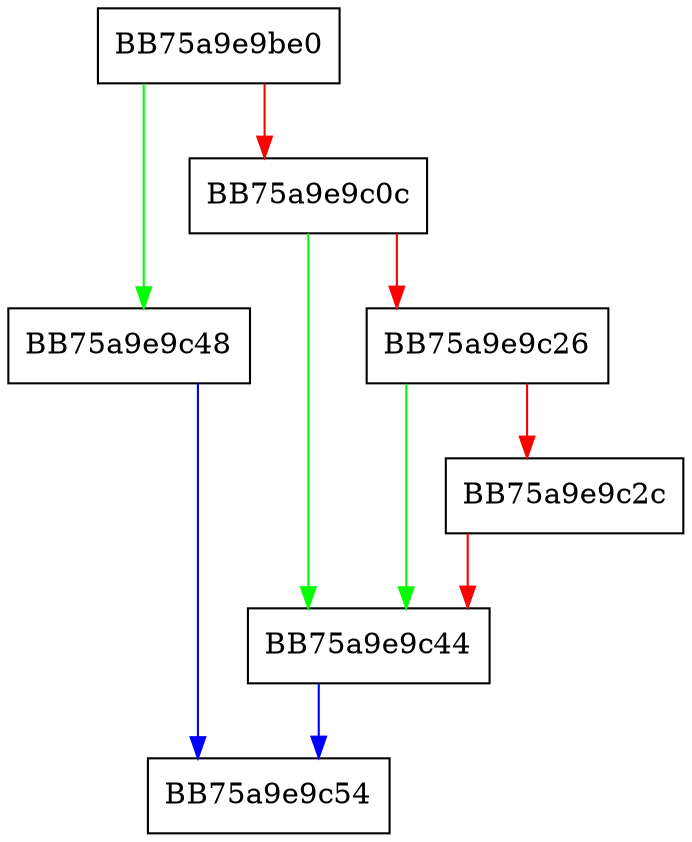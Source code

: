 digraph UtilCheckTokenMembership {
  node [shape="box"];
  graph [splines=ortho];
  BB75a9e9be0 -> BB75a9e9c48 [color="green"];
  BB75a9e9be0 -> BB75a9e9c0c [color="red"];
  BB75a9e9c0c -> BB75a9e9c44 [color="green"];
  BB75a9e9c0c -> BB75a9e9c26 [color="red"];
  BB75a9e9c26 -> BB75a9e9c44 [color="green"];
  BB75a9e9c26 -> BB75a9e9c2c [color="red"];
  BB75a9e9c2c -> BB75a9e9c44 [color="red"];
  BB75a9e9c44 -> BB75a9e9c54 [color="blue"];
  BB75a9e9c48 -> BB75a9e9c54 [color="blue"];
}
